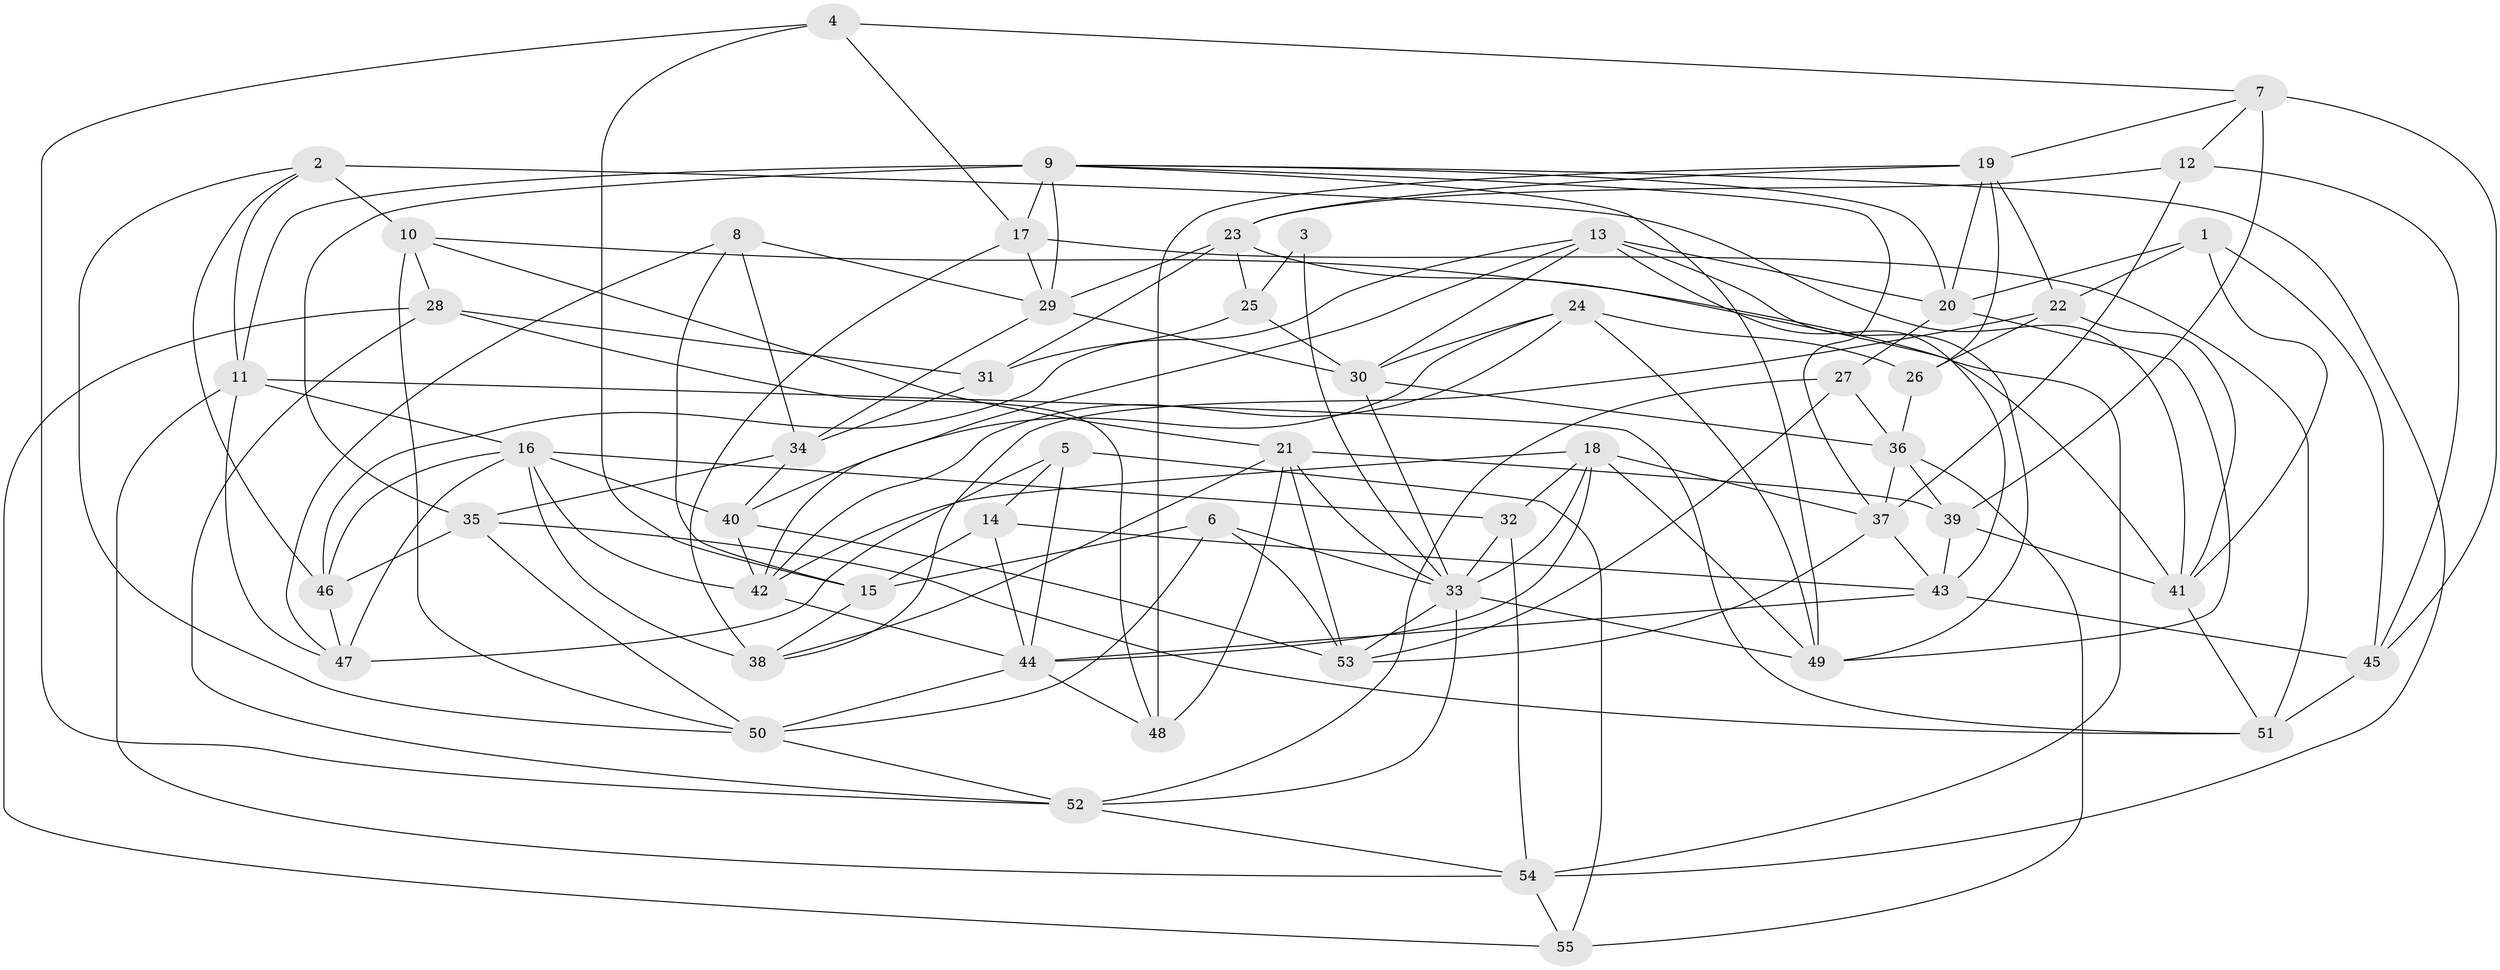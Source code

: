 // original degree distribution, {4: 1.0}
// Generated by graph-tools (version 1.1) at 2025/03/03/09/25 03:03:06]
// undirected, 55 vertices, 144 edges
graph export_dot {
graph [start="1"]
  node [color=gray90,style=filled];
  1;
  2;
  3;
  4;
  5;
  6;
  7;
  8;
  9;
  10;
  11;
  12;
  13;
  14;
  15;
  16;
  17;
  18;
  19;
  20;
  21;
  22;
  23;
  24;
  25;
  26;
  27;
  28;
  29;
  30;
  31;
  32;
  33;
  34;
  35;
  36;
  37;
  38;
  39;
  40;
  41;
  42;
  43;
  44;
  45;
  46;
  47;
  48;
  49;
  50;
  51;
  52;
  53;
  54;
  55;
  1 -- 20 [weight=1.0];
  1 -- 22 [weight=1.0];
  1 -- 41 [weight=1.0];
  1 -- 45 [weight=1.0];
  2 -- 10 [weight=2.0];
  2 -- 11 [weight=1.0];
  2 -- 41 [weight=1.0];
  2 -- 46 [weight=1.0];
  2 -- 50 [weight=1.0];
  3 -- 25 [weight=2.0];
  3 -- 33 [weight=2.0];
  4 -- 7 [weight=1.0];
  4 -- 15 [weight=1.0];
  4 -- 17 [weight=1.0];
  4 -- 52 [weight=1.0];
  5 -- 14 [weight=1.0];
  5 -- 44 [weight=1.0];
  5 -- 47 [weight=2.0];
  5 -- 55 [weight=2.0];
  6 -- 15 [weight=1.0];
  6 -- 33 [weight=1.0];
  6 -- 50 [weight=1.0];
  6 -- 53 [weight=1.0];
  7 -- 12 [weight=1.0];
  7 -- 19 [weight=1.0];
  7 -- 39 [weight=2.0];
  7 -- 45 [weight=1.0];
  8 -- 15 [weight=1.0];
  8 -- 29 [weight=1.0];
  8 -- 34 [weight=1.0];
  8 -- 47 [weight=1.0];
  9 -- 11 [weight=1.0];
  9 -- 17 [weight=2.0];
  9 -- 20 [weight=1.0];
  9 -- 29 [weight=1.0];
  9 -- 35 [weight=2.0];
  9 -- 37 [weight=1.0];
  9 -- 49 [weight=1.0];
  9 -- 54 [weight=1.0];
  10 -- 21 [weight=1.0];
  10 -- 28 [weight=1.0];
  10 -- 41 [weight=1.0];
  10 -- 50 [weight=1.0];
  11 -- 16 [weight=1.0];
  11 -- 47 [weight=1.0];
  11 -- 51 [weight=1.0];
  11 -- 54 [weight=1.0];
  12 -- 23 [weight=1.0];
  12 -- 37 [weight=1.0];
  12 -- 45 [weight=1.0];
  13 -- 20 [weight=1.0];
  13 -- 30 [weight=1.0];
  13 -- 42 [weight=1.0];
  13 -- 43 [weight=1.0];
  13 -- 46 [weight=1.0];
  13 -- 49 [weight=1.0];
  14 -- 15 [weight=2.0];
  14 -- 43 [weight=1.0];
  14 -- 44 [weight=2.0];
  15 -- 38 [weight=1.0];
  16 -- 32 [weight=1.0];
  16 -- 38 [weight=2.0];
  16 -- 40 [weight=2.0];
  16 -- 42 [weight=1.0];
  16 -- 46 [weight=2.0];
  16 -- 47 [weight=1.0];
  17 -- 29 [weight=1.0];
  17 -- 38 [weight=1.0];
  17 -- 51 [weight=1.0];
  18 -- 32 [weight=1.0];
  18 -- 33 [weight=1.0];
  18 -- 37 [weight=1.0];
  18 -- 42 [weight=1.0];
  18 -- 44 [weight=1.0];
  18 -- 49 [weight=1.0];
  19 -- 20 [weight=1.0];
  19 -- 22 [weight=1.0];
  19 -- 23 [weight=1.0];
  19 -- 26 [weight=1.0];
  19 -- 48 [weight=1.0];
  20 -- 27 [weight=1.0];
  20 -- 49 [weight=1.0];
  21 -- 33 [weight=1.0];
  21 -- 38 [weight=1.0];
  21 -- 39 [weight=1.0];
  21 -- 48 [weight=1.0];
  21 -- 53 [weight=1.0];
  22 -- 26 [weight=2.0];
  22 -- 38 [weight=1.0];
  22 -- 41 [weight=1.0];
  23 -- 25 [weight=1.0];
  23 -- 29 [weight=1.0];
  23 -- 31 [weight=1.0];
  23 -- 54 [weight=1.0];
  24 -- 26 [weight=2.0];
  24 -- 30 [weight=1.0];
  24 -- 40 [weight=1.0];
  24 -- 42 [weight=1.0];
  24 -- 49 [weight=1.0];
  25 -- 30 [weight=1.0];
  25 -- 31 [weight=2.0];
  26 -- 36 [weight=1.0];
  27 -- 36 [weight=1.0];
  27 -- 52 [weight=1.0];
  27 -- 53 [weight=1.0];
  28 -- 31 [weight=1.0];
  28 -- 48 [weight=1.0];
  28 -- 52 [weight=1.0];
  28 -- 55 [weight=2.0];
  29 -- 30 [weight=1.0];
  29 -- 34 [weight=1.0];
  30 -- 33 [weight=1.0];
  30 -- 36 [weight=1.0];
  31 -- 34 [weight=2.0];
  32 -- 33 [weight=1.0];
  32 -- 54 [weight=1.0];
  33 -- 49 [weight=1.0];
  33 -- 52 [weight=1.0];
  33 -- 53 [weight=1.0];
  34 -- 35 [weight=1.0];
  34 -- 40 [weight=1.0];
  35 -- 46 [weight=1.0];
  35 -- 50 [weight=1.0];
  35 -- 51 [weight=1.0];
  36 -- 37 [weight=1.0];
  36 -- 39 [weight=1.0];
  36 -- 55 [weight=1.0];
  37 -- 43 [weight=1.0];
  37 -- 53 [weight=1.0];
  39 -- 41 [weight=1.0];
  39 -- 43 [weight=1.0];
  40 -- 42 [weight=1.0];
  40 -- 53 [weight=1.0];
  41 -- 51 [weight=1.0];
  42 -- 44 [weight=1.0];
  43 -- 44 [weight=1.0];
  43 -- 45 [weight=1.0];
  44 -- 48 [weight=1.0];
  44 -- 50 [weight=1.0];
  45 -- 51 [weight=2.0];
  46 -- 47 [weight=1.0];
  50 -- 52 [weight=1.0];
  52 -- 54 [weight=1.0];
  54 -- 55 [weight=1.0];
}
